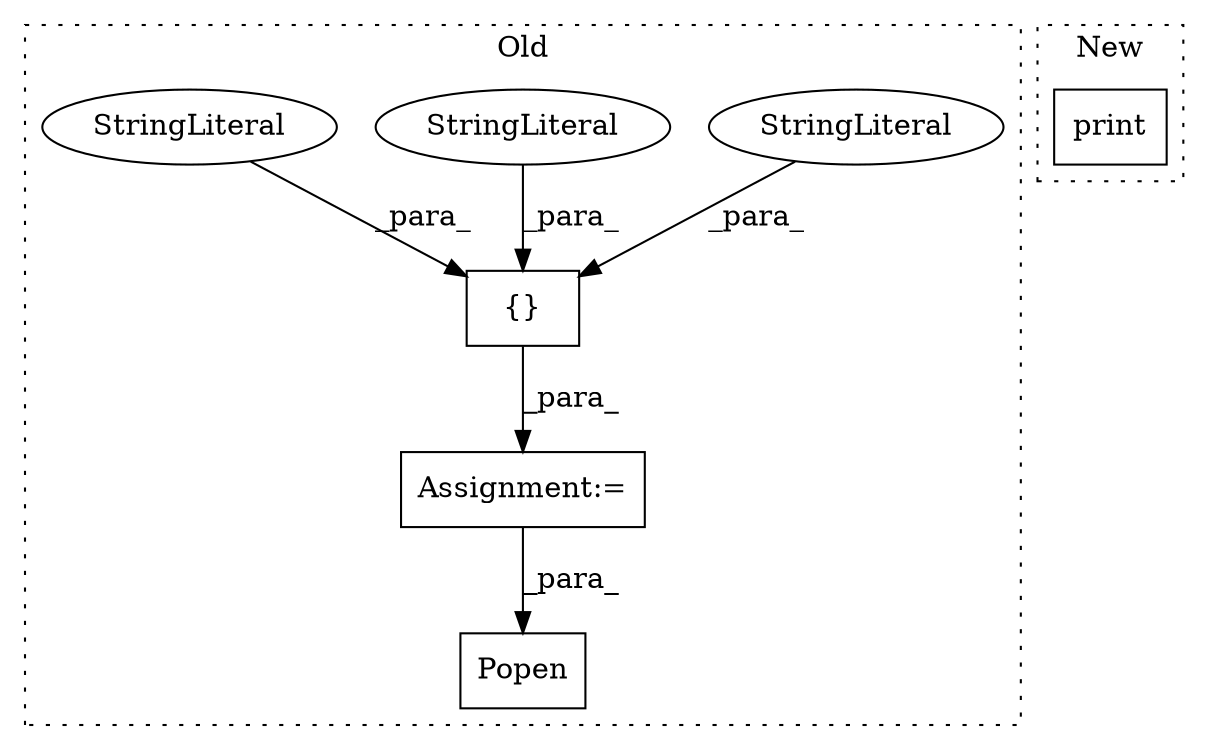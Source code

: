 digraph G {
subgraph cluster0 {
1 [label="Popen" a="32" s="12439,12458" l="6,1" shape="box"];
3 [label="Assignment:=" a="7" s="12307" l="1" shape="box"];
4 [label="{}" a="4" s="12320,12422" l="1,1" shape="box"];
5 [label="StringLiteral" a="45" s="12410" l="12" shape="ellipse"];
6 [label="StringLiteral" a="45" s="12336" l="4" shape="ellipse"];
7 [label="StringLiteral" a="45" s="12330" l="5" shape="ellipse"];
label = "Old";
style="dotted";
}
subgraph cluster1 {
2 [label="print" a="32" s="11940,11953" l="6,1" shape="box"];
label = "New";
style="dotted";
}
3 -> 1 [label="_para_"];
4 -> 3 [label="_para_"];
5 -> 4 [label="_para_"];
6 -> 4 [label="_para_"];
7 -> 4 [label="_para_"];
}